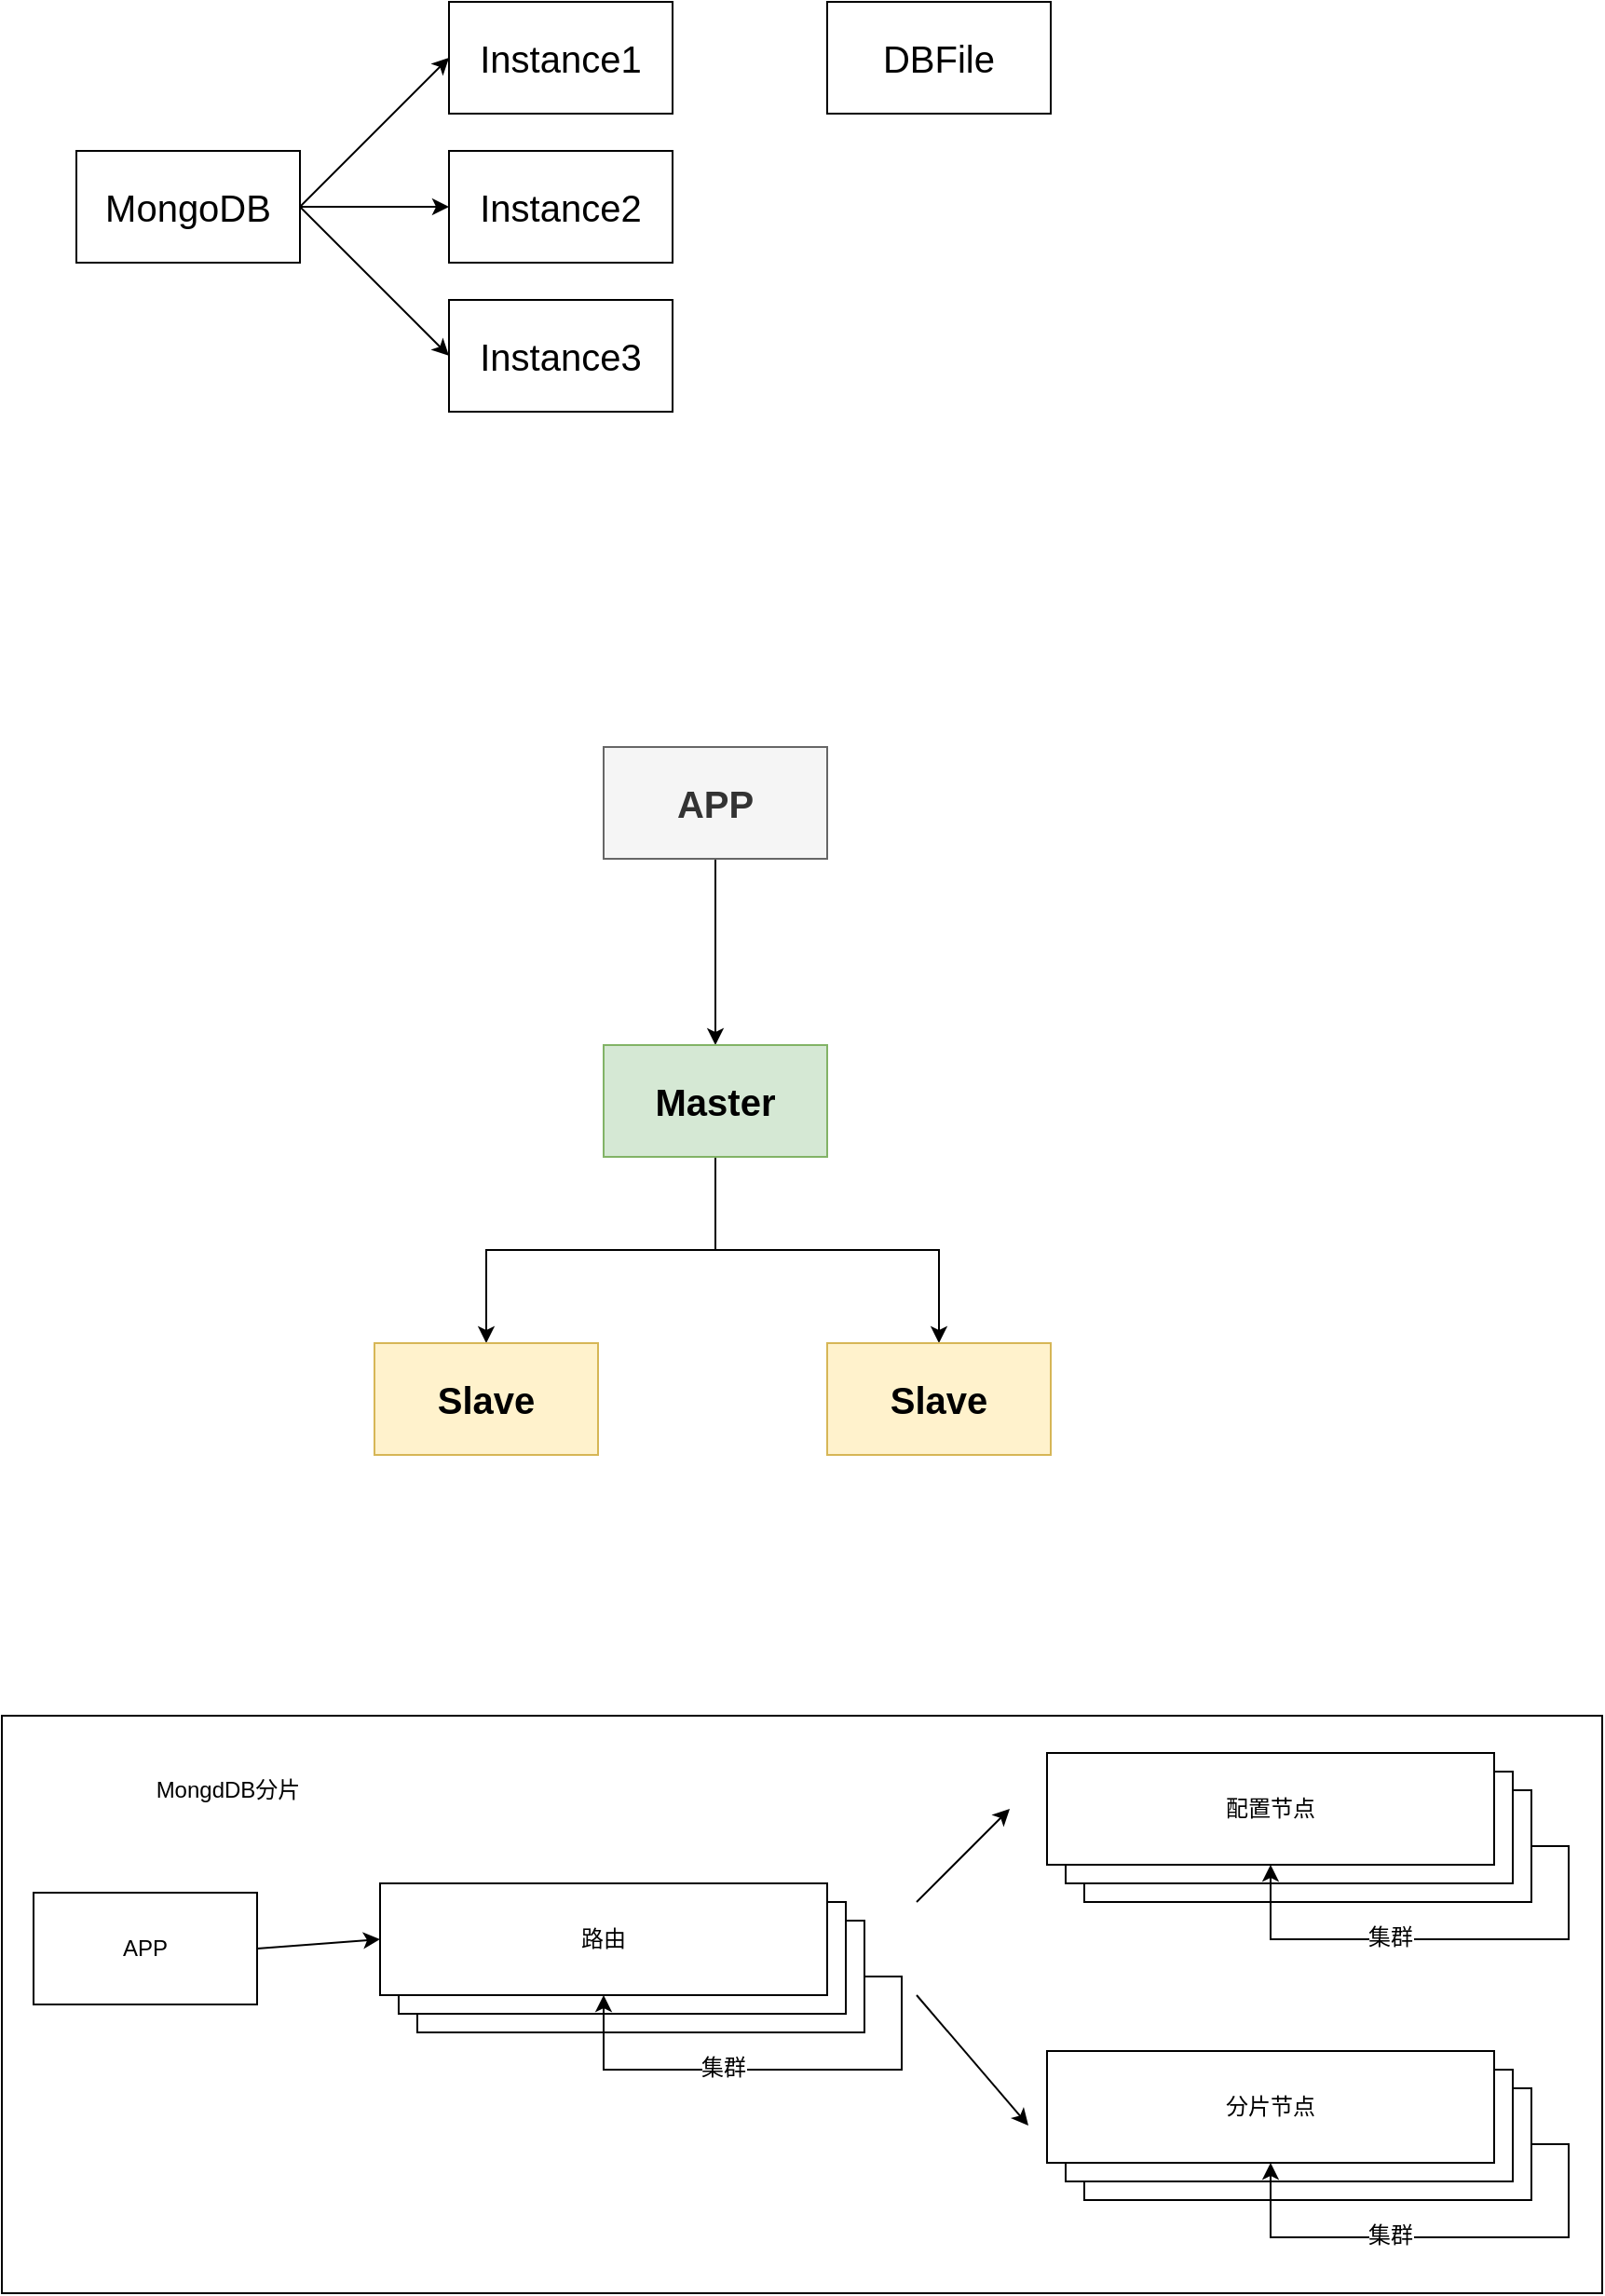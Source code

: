<mxfile version="11.1.4" type="device"><diagram id="ErYk1C7J16shPg2j-KtX" name="Page-1"><mxGraphModel dx="-232" dy="-345" grid="1" gridSize="10" guides="1" tooltips="1" connect="1" arrows="1" fold="1" page="1" pageScale="1" pageWidth="827" pageHeight="1169" math="0" shadow="0"><root><mxCell id="0"/><mxCell id="1" parent="0"/><mxCell id="j-ZbJIzAIpb6n9xI-eRv-1" value="" style="group" parent="1" vertex="1" connectable="0"><mxGeometry x="1720" y="2240" width="859" height="310" as="geometry"/></mxCell><mxCell id="j-ZbJIzAIpb6n9xI-eRv-2" value="" style="rounded=0;whiteSpace=wrap;html=1;align=center;" parent="j-ZbJIzAIpb6n9xI-eRv-1" vertex="1"><mxGeometry width="859" height="310" as="geometry"/></mxCell><mxCell id="j-ZbJIzAIpb6n9xI-eRv-3" value="APP" style="rounded=0;whiteSpace=wrap;html=1;align=center;" parent="j-ZbJIzAIpb6n9xI-eRv-1" vertex="1"><mxGeometry x="17" y="95" width="120" height="60" as="geometry"/></mxCell><mxCell id="j-ZbJIzAIpb6n9xI-eRv-4" value="" style="group" parent="j-ZbJIzAIpb6n9xI-eRv-1" vertex="1" connectable="0"><mxGeometry x="203" y="90" width="260" height="80" as="geometry"/></mxCell><mxCell id="j-ZbJIzAIpb6n9xI-eRv-5" value="" style="rounded=0;whiteSpace=wrap;html=1;" parent="j-ZbJIzAIpb6n9xI-eRv-4" vertex="1"><mxGeometry x="20" y="20" width="240" height="60" as="geometry"/></mxCell><mxCell id="j-ZbJIzAIpb6n9xI-eRv-6" value="" style="rounded=0;whiteSpace=wrap;html=1;" parent="j-ZbJIzAIpb6n9xI-eRv-4" vertex="1"><mxGeometry x="10" y="10" width="240" height="60" as="geometry"/></mxCell><mxCell id="j-ZbJIzAIpb6n9xI-eRv-7" value="路由" style="rounded=0;whiteSpace=wrap;html=1;" parent="j-ZbJIzAIpb6n9xI-eRv-4" vertex="1"><mxGeometry width="240" height="60" as="geometry"/></mxCell><mxCell id="j-ZbJIzAIpb6n9xI-eRv-8" style="edgeStyle=orthogonalEdgeStyle;rounded=0;orthogonalLoop=1;jettySize=auto;html=1;exitX=1;exitY=0.5;exitDx=0;exitDy=0;entryX=0.5;entryY=1;entryDx=0;entryDy=0;" parent="j-ZbJIzAIpb6n9xI-eRv-4" source="j-ZbJIzAIpb6n9xI-eRv-5" target="j-ZbJIzAIpb6n9xI-eRv-7" edge="1"><mxGeometry relative="1" as="geometry"><Array as="points"><mxPoint x="280" y="50"/><mxPoint x="280" y="100"/><mxPoint x="120" y="100"/></Array></mxGeometry></mxCell><mxCell id="j-ZbJIzAIpb6n9xI-eRv-9" value="集群" style="text;html=1;resizable=0;points=[];align=center;verticalAlign=middle;labelBackgroundColor=#ffffff;" parent="j-ZbJIzAIpb6n9xI-eRv-8" vertex="1" connectable="0"><mxGeometry x="0.234" y="-1" relative="1" as="geometry"><mxPoint as="offset"/></mxGeometry></mxCell><mxCell id="j-ZbJIzAIpb6n9xI-eRv-10" value="" style="group" parent="j-ZbJIzAIpb6n9xI-eRv-1" vertex="1" connectable="0"><mxGeometry x="561" y="20" width="260" height="80" as="geometry"/></mxCell><mxCell id="j-ZbJIzAIpb6n9xI-eRv-11" value="" style="rounded=0;whiteSpace=wrap;html=1;" parent="j-ZbJIzAIpb6n9xI-eRv-10" vertex="1"><mxGeometry x="20" y="20" width="240" height="60" as="geometry"/></mxCell><mxCell id="j-ZbJIzAIpb6n9xI-eRv-12" value="" style="rounded=0;whiteSpace=wrap;html=1;" parent="j-ZbJIzAIpb6n9xI-eRv-10" vertex="1"><mxGeometry x="10" y="10" width="240" height="60" as="geometry"/></mxCell><mxCell id="j-ZbJIzAIpb6n9xI-eRv-13" value="配置节点" style="rounded=0;whiteSpace=wrap;html=1;" parent="j-ZbJIzAIpb6n9xI-eRv-10" vertex="1"><mxGeometry width="240" height="60" as="geometry"/></mxCell><mxCell id="j-ZbJIzAIpb6n9xI-eRv-14" style="edgeStyle=orthogonalEdgeStyle;rounded=0;orthogonalLoop=1;jettySize=auto;html=1;exitX=1;exitY=0.5;exitDx=0;exitDy=0;entryX=0.5;entryY=1;entryDx=0;entryDy=0;" parent="j-ZbJIzAIpb6n9xI-eRv-10" source="j-ZbJIzAIpb6n9xI-eRv-11" target="j-ZbJIzAIpb6n9xI-eRv-13" edge="1"><mxGeometry relative="1" as="geometry"><Array as="points"><mxPoint x="280" y="50"/><mxPoint x="280" y="100"/><mxPoint x="120" y="100"/></Array></mxGeometry></mxCell><mxCell id="j-ZbJIzAIpb6n9xI-eRv-15" value="集群" style="text;html=1;resizable=0;points=[];align=center;verticalAlign=middle;labelBackgroundColor=#ffffff;" parent="j-ZbJIzAIpb6n9xI-eRv-14" vertex="1" connectable="0"><mxGeometry x="0.234" y="-1" relative="1" as="geometry"><mxPoint as="offset"/></mxGeometry></mxCell><mxCell id="j-ZbJIzAIpb6n9xI-eRv-16" value="" style="group" parent="j-ZbJIzAIpb6n9xI-eRv-1" vertex="1" connectable="0"><mxGeometry x="561" y="180" width="260" height="80" as="geometry"/></mxCell><mxCell id="j-ZbJIzAIpb6n9xI-eRv-17" value="" style="rounded=0;whiteSpace=wrap;html=1;" parent="j-ZbJIzAIpb6n9xI-eRv-16" vertex="1"><mxGeometry x="20" y="20" width="240" height="60" as="geometry"/></mxCell><mxCell id="j-ZbJIzAIpb6n9xI-eRv-18" value="" style="rounded=0;whiteSpace=wrap;html=1;" parent="j-ZbJIzAIpb6n9xI-eRv-16" vertex="1"><mxGeometry x="10" y="10" width="240" height="60" as="geometry"/></mxCell><mxCell id="j-ZbJIzAIpb6n9xI-eRv-19" value="分片节点" style="rounded=0;whiteSpace=wrap;html=1;" parent="j-ZbJIzAIpb6n9xI-eRv-16" vertex="1"><mxGeometry width="240" height="60" as="geometry"/></mxCell><mxCell id="j-ZbJIzAIpb6n9xI-eRv-20" style="edgeStyle=orthogonalEdgeStyle;rounded=0;orthogonalLoop=1;jettySize=auto;html=1;exitX=1;exitY=0.5;exitDx=0;exitDy=0;entryX=0.5;entryY=1;entryDx=0;entryDy=0;" parent="j-ZbJIzAIpb6n9xI-eRv-16" source="j-ZbJIzAIpb6n9xI-eRv-17" target="j-ZbJIzAIpb6n9xI-eRv-19" edge="1"><mxGeometry relative="1" as="geometry"><Array as="points"><mxPoint x="280" y="50"/><mxPoint x="280" y="100"/><mxPoint x="120" y="100"/></Array></mxGeometry></mxCell><mxCell id="j-ZbJIzAIpb6n9xI-eRv-21" value="集群" style="text;html=1;resizable=0;points=[];align=center;verticalAlign=middle;labelBackgroundColor=#ffffff;" parent="j-ZbJIzAIpb6n9xI-eRv-20" vertex="1" connectable="0"><mxGeometry x="0.234" y="-1" relative="1" as="geometry"><mxPoint as="offset"/></mxGeometry></mxCell><mxCell id="j-ZbJIzAIpb6n9xI-eRv-22" value="" style="endArrow=classic;html=1;" parent="j-ZbJIzAIpb6n9xI-eRv-1" edge="1"><mxGeometry width="50" height="50" relative="1" as="geometry"><mxPoint x="491" y="100" as="sourcePoint"/><mxPoint x="541" y="50" as="targetPoint"/></mxGeometry></mxCell><mxCell id="j-ZbJIzAIpb6n9xI-eRv-23" value="" style="endArrow=classic;html=1;" parent="j-ZbJIzAIpb6n9xI-eRv-1" edge="1"><mxGeometry width="50" height="50" relative="1" as="geometry"><mxPoint x="491" y="150" as="sourcePoint"/><mxPoint x="551" y="220" as="targetPoint"/></mxGeometry></mxCell><mxCell id="j-ZbJIzAIpb6n9xI-eRv-24" value="" style="endArrow=classic;html=1;exitX=1;exitY=0.5;exitDx=0;exitDy=0;entryX=0;entryY=0.5;entryDx=0;entryDy=0;" parent="j-ZbJIzAIpb6n9xI-eRv-1" source="j-ZbJIzAIpb6n9xI-eRv-3" target="j-ZbJIzAIpb6n9xI-eRv-7" edge="1"><mxGeometry width="50" height="50" relative="1" as="geometry"><mxPoint x="151" y="150" as="sourcePoint"/><mxPoint x="201" y="100" as="targetPoint"/></mxGeometry></mxCell><mxCell id="j-ZbJIzAIpb6n9xI-eRv-25" value="MongdDB分片&lt;br&gt;" style="text;html=1;strokeColor=none;fillColor=none;align=center;verticalAlign=middle;whiteSpace=wrap;rounded=0;" parent="j-ZbJIzAIpb6n9xI-eRv-1" vertex="1"><mxGeometry x="52" y="30" width="139" height="20" as="geometry"/></mxCell><mxCell id="6B2jhc-2Cg8UWgjbMZ90-31" style="edgeStyle=orthogonalEdgeStyle;rounded=0;orthogonalLoop=1;jettySize=auto;html=1;exitX=0.5;exitY=1;exitDx=0;exitDy=0;" edge="1" parent="1" source="6B2jhc-2Cg8UWgjbMZ90-26" target="6B2jhc-2Cg8UWgjbMZ90-27"><mxGeometry relative="1" as="geometry"/></mxCell><mxCell id="6B2jhc-2Cg8UWgjbMZ90-26" value="APP" style="rounded=0;whiteSpace=wrap;html=1;fillColor=#f5f5f5;strokeColor=#666666;fontColor=#333333;fontSize=20;fontStyle=1" vertex="1" parent="1"><mxGeometry x="2043" y="1720" width="120" height="60" as="geometry"/></mxCell><mxCell id="6B2jhc-2Cg8UWgjbMZ90-32" style="edgeStyle=orthogonalEdgeStyle;rounded=0;orthogonalLoop=1;jettySize=auto;html=1;exitX=0.5;exitY=1;exitDx=0;exitDy=0;entryX=0.5;entryY=0;entryDx=0;entryDy=0;" edge="1" parent="1" source="6B2jhc-2Cg8UWgjbMZ90-27" target="6B2jhc-2Cg8UWgjbMZ90-28"><mxGeometry relative="1" as="geometry"/></mxCell><mxCell id="6B2jhc-2Cg8UWgjbMZ90-33" style="edgeStyle=orthogonalEdgeStyle;rounded=0;orthogonalLoop=1;jettySize=auto;html=1;exitX=0.5;exitY=1;exitDx=0;exitDy=0;" edge="1" parent="1" source="6B2jhc-2Cg8UWgjbMZ90-27" target="6B2jhc-2Cg8UWgjbMZ90-29"><mxGeometry relative="1" as="geometry"/></mxCell><mxCell id="6B2jhc-2Cg8UWgjbMZ90-27" value="Master" style="rounded=0;whiteSpace=wrap;html=1;fillColor=#d5e8d4;strokeColor=#82b366;fontSize=20;fontStyle=1" vertex="1" parent="1"><mxGeometry x="2043" y="1880" width="120" height="60" as="geometry"/></mxCell><mxCell id="6B2jhc-2Cg8UWgjbMZ90-28" value="Slave" style="rounded=0;whiteSpace=wrap;html=1;fillColor=#fff2cc;strokeColor=#d6b656;fontSize=20;fontStyle=1" vertex="1" parent="1"><mxGeometry x="1920" y="2040" width="120" height="60" as="geometry"/></mxCell><mxCell id="6B2jhc-2Cg8UWgjbMZ90-29" value="Slave" style="rounded=0;whiteSpace=wrap;html=1;fillColor=#fff2cc;strokeColor=#d6b656;fontSize=20;fontStyle=1" vertex="1" parent="1"><mxGeometry x="2163" y="2040" width="120" height="60" as="geometry"/></mxCell><mxCell id="6B2jhc-2Cg8UWgjbMZ90-39" value="" style="edgeStyle=orthogonalEdgeStyle;rounded=0;orthogonalLoop=1;jettySize=auto;html=1;fontSize=20;" edge="1" parent="1" source="6B2jhc-2Cg8UWgjbMZ90-34" target="6B2jhc-2Cg8UWgjbMZ90-36"><mxGeometry relative="1" as="geometry"/></mxCell><mxCell id="6B2jhc-2Cg8UWgjbMZ90-34" value="MongoDB" style="rounded=0;whiteSpace=wrap;html=1;fontSize=20;" vertex="1" parent="1"><mxGeometry x="1760" y="1400" width="120" height="60" as="geometry"/></mxCell><mxCell id="6B2jhc-2Cg8UWgjbMZ90-35" value="Instance1" style="rounded=0;whiteSpace=wrap;html=1;fontSize=20;" vertex="1" parent="1"><mxGeometry x="1960" y="1320" width="120" height="60" as="geometry"/></mxCell><mxCell id="6B2jhc-2Cg8UWgjbMZ90-36" value="Instance2" style="rounded=0;whiteSpace=wrap;html=1;fontSize=20;" vertex="1" parent="1"><mxGeometry x="1960" y="1400" width="120" height="60" as="geometry"/></mxCell><mxCell id="6B2jhc-2Cg8UWgjbMZ90-37" value="Instance3" style="rounded=0;whiteSpace=wrap;html=1;fontSize=20;" vertex="1" parent="1"><mxGeometry x="1960" y="1480" width="120" height="60" as="geometry"/></mxCell><mxCell id="6B2jhc-2Cg8UWgjbMZ90-38" value="DBFile" style="rounded=0;whiteSpace=wrap;html=1;fontSize=20;" vertex="1" parent="1"><mxGeometry x="2163" y="1320" width="120" height="60" as="geometry"/></mxCell><mxCell id="6B2jhc-2Cg8UWgjbMZ90-40" value="" style="endArrow=classic;html=1;fontSize=20;entryX=0;entryY=0.5;entryDx=0;entryDy=0;exitX=1;exitY=0.5;exitDx=0;exitDy=0;" edge="1" parent="1" source="6B2jhc-2Cg8UWgjbMZ90-34" target="6B2jhc-2Cg8UWgjbMZ90-35"><mxGeometry width="50" height="50" relative="1" as="geometry"><mxPoint x="1890" y="1410" as="sourcePoint"/><mxPoint x="1940" y="1360" as="targetPoint"/></mxGeometry></mxCell><mxCell id="6B2jhc-2Cg8UWgjbMZ90-41" value="" style="endArrow=classic;html=1;fontSize=20;entryX=0;entryY=0.5;entryDx=0;entryDy=0;exitX=1;exitY=0.5;exitDx=0;exitDy=0;" edge="1" parent="1" source="6B2jhc-2Cg8UWgjbMZ90-34" target="6B2jhc-2Cg8UWgjbMZ90-37"><mxGeometry width="50" height="50" relative="1" as="geometry"><mxPoint x="1890" y="1440" as="sourcePoint"/><mxPoint x="1970" y="1360" as="targetPoint"/></mxGeometry></mxCell></root></mxGraphModel></diagram></mxfile>